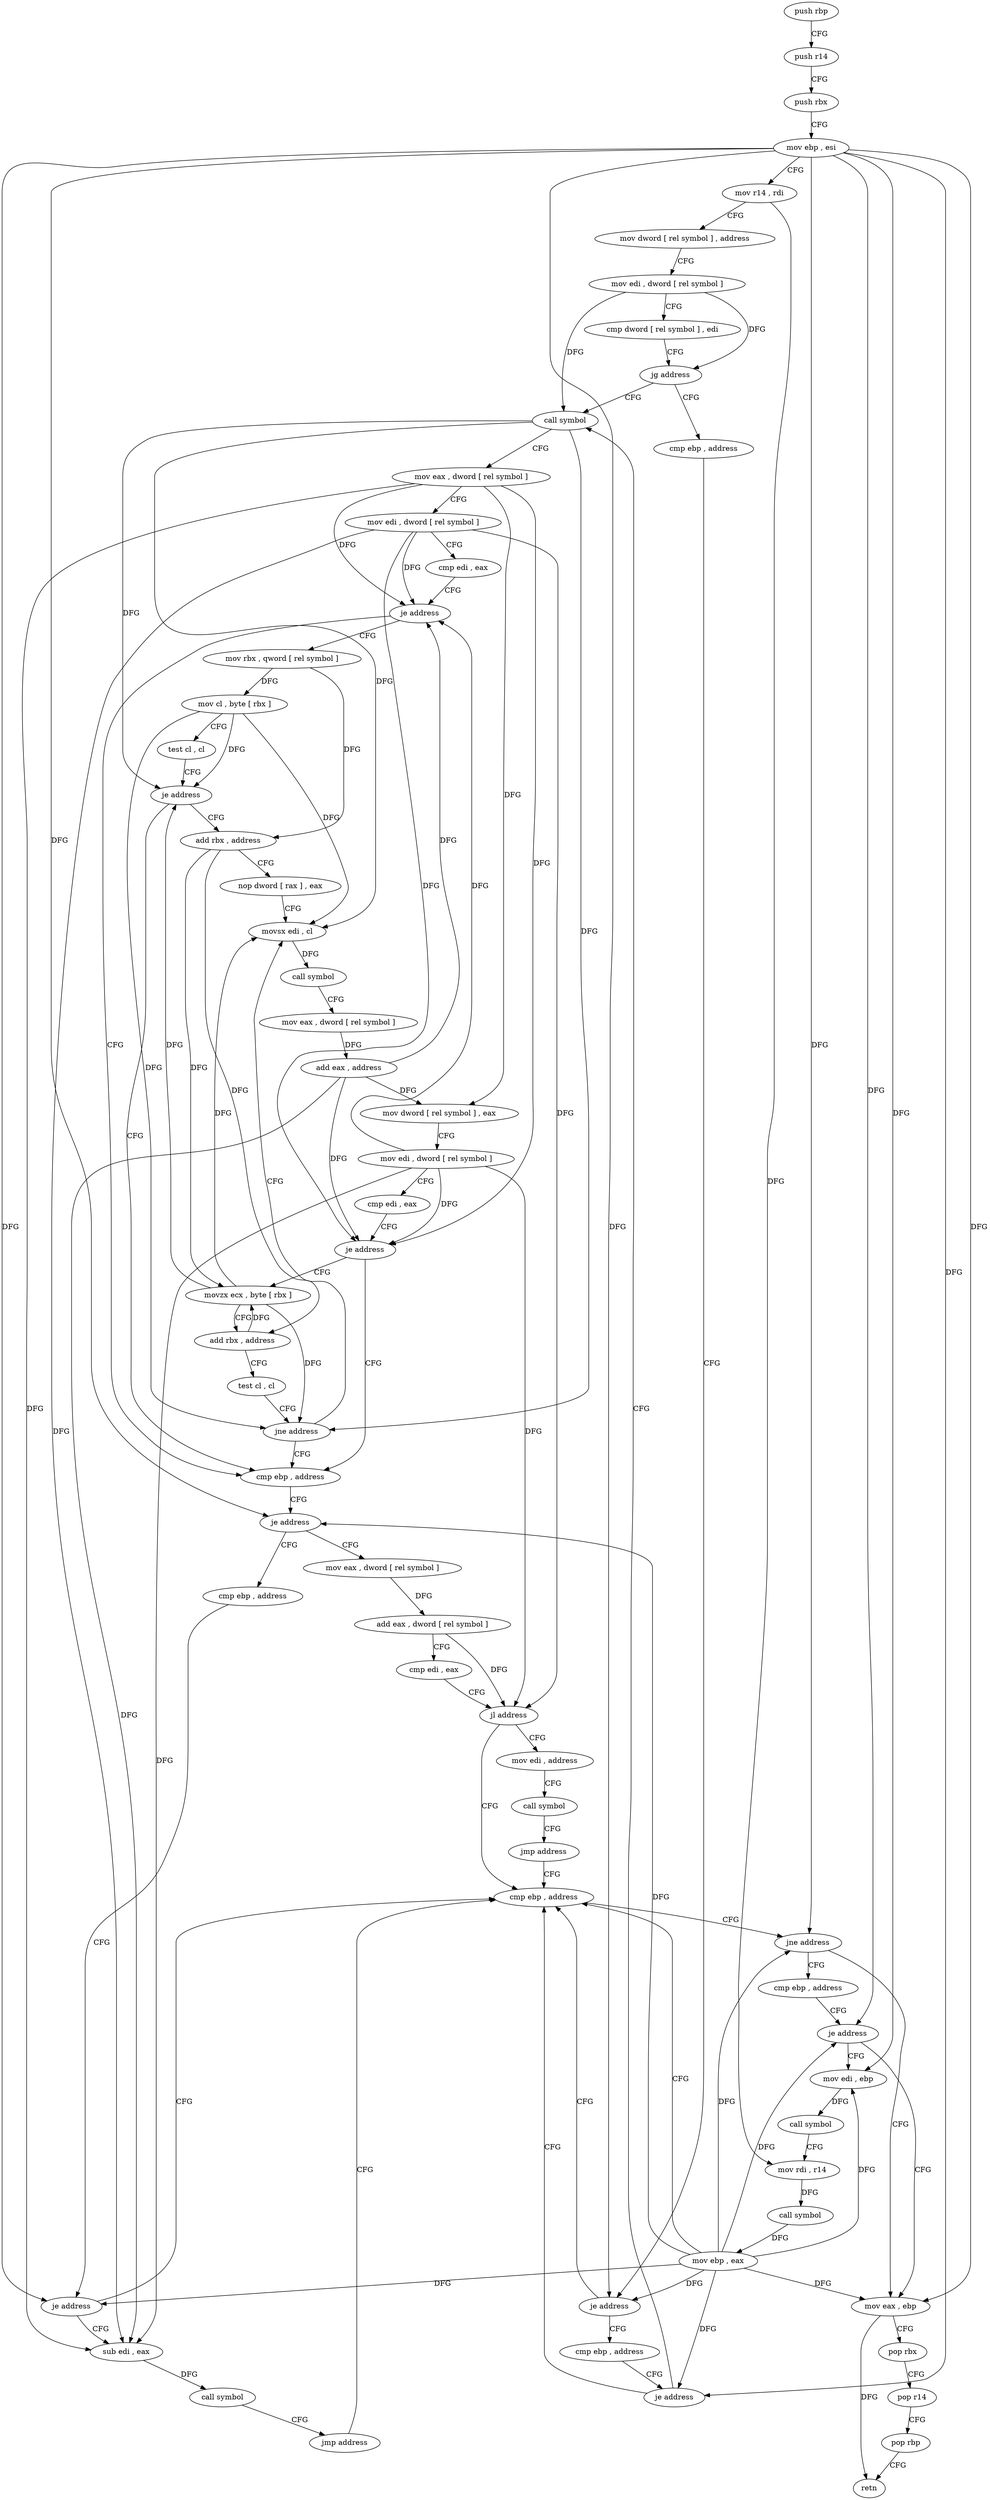digraph "func" {
"4203456" [label = "push rbp" ]
"4203457" [label = "push r14" ]
"4203459" [label = "push rbx" ]
"4203460" [label = "mov ebp , esi" ]
"4203462" [label = "mov r14 , rdi" ]
"4203465" [label = "mov dword [ rel symbol ] , address" ]
"4203475" [label = "mov edi , dword [ rel symbol ]" ]
"4203481" [label = "cmp dword [ rel symbol ] , edi" ]
"4203487" [label = "jg address" ]
"4203507" [label = "call symbol" ]
"4203489" [label = "cmp ebp , address" ]
"4203512" [label = "mov eax , dword [ rel symbol ]" ]
"4203518" [label = "mov edi , dword [ rel symbol ]" ]
"4203524" [label = "cmp edi , eax" ]
"4203526" [label = "je address" ]
"4203596" [label = "cmp ebp , address" ]
"4203528" [label = "mov rbx , qword [ rel symbol ]" ]
"4203492" [label = "je address" ]
"4203670" [label = "cmp ebp , address" ]
"4203498" [label = "cmp ebp , address" ]
"4203599" [label = "je address" ]
"4203615" [label = "mov eax , dword [ rel symbol ]" ]
"4203601" [label = "cmp ebp , address" ]
"4203535" [label = "mov cl , byte [ rbx ]" ]
"4203537" [label = "test cl , cl" ]
"4203539" [label = "je address" ]
"4203541" [label = "add rbx , address" ]
"4203673" [label = "jne address" ]
"4203648" [label = "cmp ebp , address" ]
"4203675" [label = "mov eax , ebp" ]
"4203501" [label = "je address" ]
"4203621" [label = "add eax , dword [ rel symbol ]" ]
"4203627" [label = "cmp edi , eax" ]
"4203629" [label = "jl address" ]
"4203631" [label = "mov edi , address" ]
"4203604" [label = "je address" ]
"4203606" [label = "sub edi , eax" ]
"4203545" [label = "nop dword [ rax ] , eax" ]
"4203552" [label = "movsx edi , cl" ]
"4203651" [label = "je address" ]
"4203653" [label = "mov edi , ebp" ]
"4203677" [label = "pop rbx" ]
"4203678" [label = "pop r14" ]
"4203680" [label = "pop rbp" ]
"4203681" [label = "retn" ]
"4203636" [label = "call symbol" ]
"4203641" [label = "jmp address" ]
"4203608" [label = "call symbol" ]
"4203613" [label = "jmp address" ]
"4203585" [label = "movzx ecx , byte [ rbx ]" ]
"4203588" [label = "add rbx , address" ]
"4203592" [label = "test cl , cl" ]
"4203594" [label = "jne address" ]
"4203655" [label = "call symbol" ]
"4203660" [label = "mov rdi , r14" ]
"4203663" [label = "call symbol" ]
"4203668" [label = "mov ebp , eax" ]
"4203555" [label = "call symbol" ]
"4203560" [label = "mov eax , dword [ rel symbol ]" ]
"4203566" [label = "add eax , address" ]
"4203569" [label = "mov dword [ rel symbol ] , eax" ]
"4203575" [label = "mov edi , dword [ rel symbol ]" ]
"4203581" [label = "cmp edi , eax" ]
"4203583" [label = "je address" ]
"4203456" -> "4203457" [ label = "CFG" ]
"4203457" -> "4203459" [ label = "CFG" ]
"4203459" -> "4203460" [ label = "CFG" ]
"4203460" -> "4203462" [ label = "CFG" ]
"4203460" -> "4203492" [ label = "DFG" ]
"4203460" -> "4203599" [ label = "DFG" ]
"4203460" -> "4203673" [ label = "DFG" ]
"4203460" -> "4203501" [ label = "DFG" ]
"4203460" -> "4203604" [ label = "DFG" ]
"4203460" -> "4203651" [ label = "DFG" ]
"4203460" -> "4203675" [ label = "DFG" ]
"4203460" -> "4203653" [ label = "DFG" ]
"4203462" -> "4203465" [ label = "CFG" ]
"4203462" -> "4203660" [ label = "DFG" ]
"4203465" -> "4203475" [ label = "CFG" ]
"4203475" -> "4203481" [ label = "CFG" ]
"4203475" -> "4203487" [ label = "DFG" ]
"4203475" -> "4203507" [ label = "DFG" ]
"4203481" -> "4203487" [ label = "CFG" ]
"4203487" -> "4203507" [ label = "CFG" ]
"4203487" -> "4203489" [ label = "CFG" ]
"4203507" -> "4203512" [ label = "CFG" ]
"4203507" -> "4203539" [ label = "DFG" ]
"4203507" -> "4203552" [ label = "DFG" ]
"4203507" -> "4203594" [ label = "DFG" ]
"4203489" -> "4203492" [ label = "CFG" ]
"4203512" -> "4203518" [ label = "CFG" ]
"4203512" -> "4203526" [ label = "DFG" ]
"4203512" -> "4203606" [ label = "DFG" ]
"4203512" -> "4203569" [ label = "DFG" ]
"4203512" -> "4203583" [ label = "DFG" ]
"4203518" -> "4203524" [ label = "CFG" ]
"4203518" -> "4203526" [ label = "DFG" ]
"4203518" -> "4203629" [ label = "DFG" ]
"4203518" -> "4203606" [ label = "DFG" ]
"4203518" -> "4203583" [ label = "DFG" ]
"4203524" -> "4203526" [ label = "CFG" ]
"4203526" -> "4203596" [ label = "CFG" ]
"4203526" -> "4203528" [ label = "CFG" ]
"4203596" -> "4203599" [ label = "CFG" ]
"4203528" -> "4203535" [ label = "DFG" ]
"4203528" -> "4203541" [ label = "DFG" ]
"4203492" -> "4203670" [ label = "CFG" ]
"4203492" -> "4203498" [ label = "CFG" ]
"4203670" -> "4203673" [ label = "CFG" ]
"4203498" -> "4203501" [ label = "CFG" ]
"4203599" -> "4203615" [ label = "CFG" ]
"4203599" -> "4203601" [ label = "CFG" ]
"4203615" -> "4203621" [ label = "DFG" ]
"4203601" -> "4203604" [ label = "CFG" ]
"4203535" -> "4203537" [ label = "CFG" ]
"4203535" -> "4203539" [ label = "DFG" ]
"4203535" -> "4203552" [ label = "DFG" ]
"4203535" -> "4203594" [ label = "DFG" ]
"4203537" -> "4203539" [ label = "CFG" ]
"4203539" -> "4203596" [ label = "CFG" ]
"4203539" -> "4203541" [ label = "CFG" ]
"4203541" -> "4203545" [ label = "CFG" ]
"4203541" -> "4203585" [ label = "DFG" ]
"4203541" -> "4203588" [ label = "DFG" ]
"4203673" -> "4203648" [ label = "CFG" ]
"4203673" -> "4203675" [ label = "CFG" ]
"4203648" -> "4203651" [ label = "CFG" ]
"4203675" -> "4203677" [ label = "CFG" ]
"4203675" -> "4203681" [ label = "DFG" ]
"4203501" -> "4203670" [ label = "CFG" ]
"4203501" -> "4203507" [ label = "CFG" ]
"4203621" -> "4203627" [ label = "CFG" ]
"4203621" -> "4203629" [ label = "DFG" ]
"4203627" -> "4203629" [ label = "CFG" ]
"4203629" -> "4203670" [ label = "CFG" ]
"4203629" -> "4203631" [ label = "CFG" ]
"4203631" -> "4203636" [ label = "CFG" ]
"4203604" -> "4203670" [ label = "CFG" ]
"4203604" -> "4203606" [ label = "CFG" ]
"4203606" -> "4203608" [ label = "DFG" ]
"4203545" -> "4203552" [ label = "CFG" ]
"4203552" -> "4203555" [ label = "DFG" ]
"4203651" -> "4203675" [ label = "CFG" ]
"4203651" -> "4203653" [ label = "CFG" ]
"4203653" -> "4203655" [ label = "DFG" ]
"4203677" -> "4203678" [ label = "CFG" ]
"4203678" -> "4203680" [ label = "CFG" ]
"4203680" -> "4203681" [ label = "CFG" ]
"4203636" -> "4203641" [ label = "CFG" ]
"4203641" -> "4203670" [ label = "CFG" ]
"4203608" -> "4203613" [ label = "CFG" ]
"4203613" -> "4203670" [ label = "CFG" ]
"4203585" -> "4203588" [ label = "CFG" ]
"4203585" -> "4203539" [ label = "DFG" ]
"4203585" -> "4203552" [ label = "DFG" ]
"4203585" -> "4203594" [ label = "DFG" ]
"4203588" -> "4203592" [ label = "CFG" ]
"4203588" -> "4203585" [ label = "DFG" ]
"4203592" -> "4203594" [ label = "CFG" ]
"4203594" -> "4203552" [ label = "CFG" ]
"4203594" -> "4203596" [ label = "CFG" ]
"4203655" -> "4203660" [ label = "CFG" ]
"4203660" -> "4203663" [ label = "DFG" ]
"4203663" -> "4203668" [ label = "DFG" ]
"4203668" -> "4203670" [ label = "CFG" ]
"4203668" -> "4203492" [ label = "DFG" ]
"4203668" -> "4203599" [ label = "DFG" ]
"4203668" -> "4203673" [ label = "DFG" ]
"4203668" -> "4203501" [ label = "DFG" ]
"4203668" -> "4203604" [ label = "DFG" ]
"4203668" -> "4203651" [ label = "DFG" ]
"4203668" -> "4203675" [ label = "DFG" ]
"4203668" -> "4203653" [ label = "DFG" ]
"4203555" -> "4203560" [ label = "CFG" ]
"4203560" -> "4203566" [ label = "DFG" ]
"4203566" -> "4203569" [ label = "DFG" ]
"4203566" -> "4203526" [ label = "DFG" ]
"4203566" -> "4203606" [ label = "DFG" ]
"4203566" -> "4203583" [ label = "DFG" ]
"4203569" -> "4203575" [ label = "CFG" ]
"4203575" -> "4203581" [ label = "CFG" ]
"4203575" -> "4203526" [ label = "DFG" ]
"4203575" -> "4203629" [ label = "DFG" ]
"4203575" -> "4203606" [ label = "DFG" ]
"4203575" -> "4203583" [ label = "DFG" ]
"4203581" -> "4203583" [ label = "CFG" ]
"4203583" -> "4203596" [ label = "CFG" ]
"4203583" -> "4203585" [ label = "CFG" ]
}
